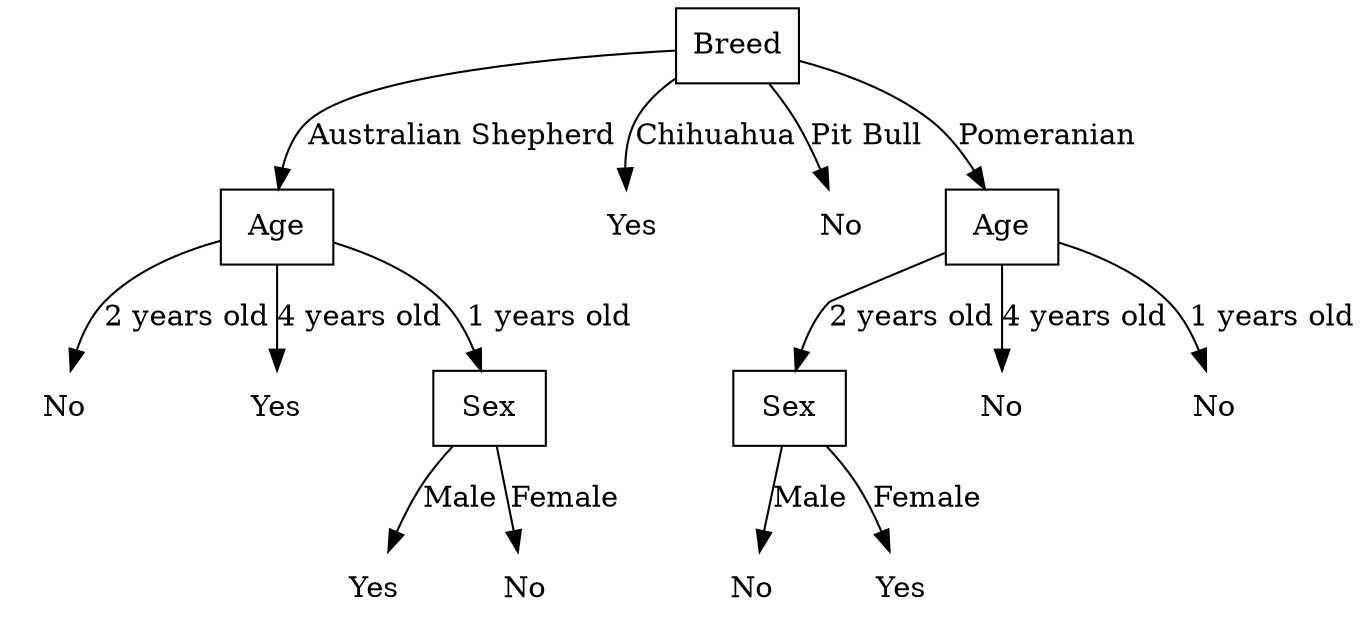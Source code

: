 digraph G {
attr1 [shape="rectangle", label="Breed"]
attr1 -> attr2 [label="Australian Shepherd"]
attr2 [shape="rectangle", label="Age"]
attr2 -> leaf3 [label="2 years old"]
leaf3 [shape="plaintext", label="No"]
attr2 -> leaf4 [label="4 years old"]
leaf4 [shape="plaintext", label="Yes"]
attr2 -> attr5 [label="1 years old"]
attr5 [shape="rectangle", label="Sex"]
attr5 -> leaf6 [label="Male"]
leaf6 [shape="plaintext", label="Yes"]
attr5 -> leaf7 [label="Female"]
leaf7 [shape="plaintext", label="No"]
attr1 -> leaf8 [label="Chihuahua"]
leaf8 [shape="plaintext", label="Yes"]
attr1 -> leaf9 [label="Pit Bull"]
leaf9 [shape="plaintext", label="No"]
attr1 -> attr10 [label="Pomeranian"]
attr10 [shape="rectangle", label="Age"]
attr10 -> attr11 [label="2 years old"]
attr11 [shape="rectangle", label="Sex"]
attr11 -> leaf12 [label="Male"]
leaf12 [shape="plaintext", label="No"]
attr11 -> leaf13 [label="Female"]
leaf13 [shape="plaintext", label="Yes"]
attr10 -> leaf14 [label="4 years old"]
leaf14 [shape="plaintext", label="No"]
attr10 -> leaf15 [label="1 years old"]
leaf15 [shape="plaintext", label="No"]
}
